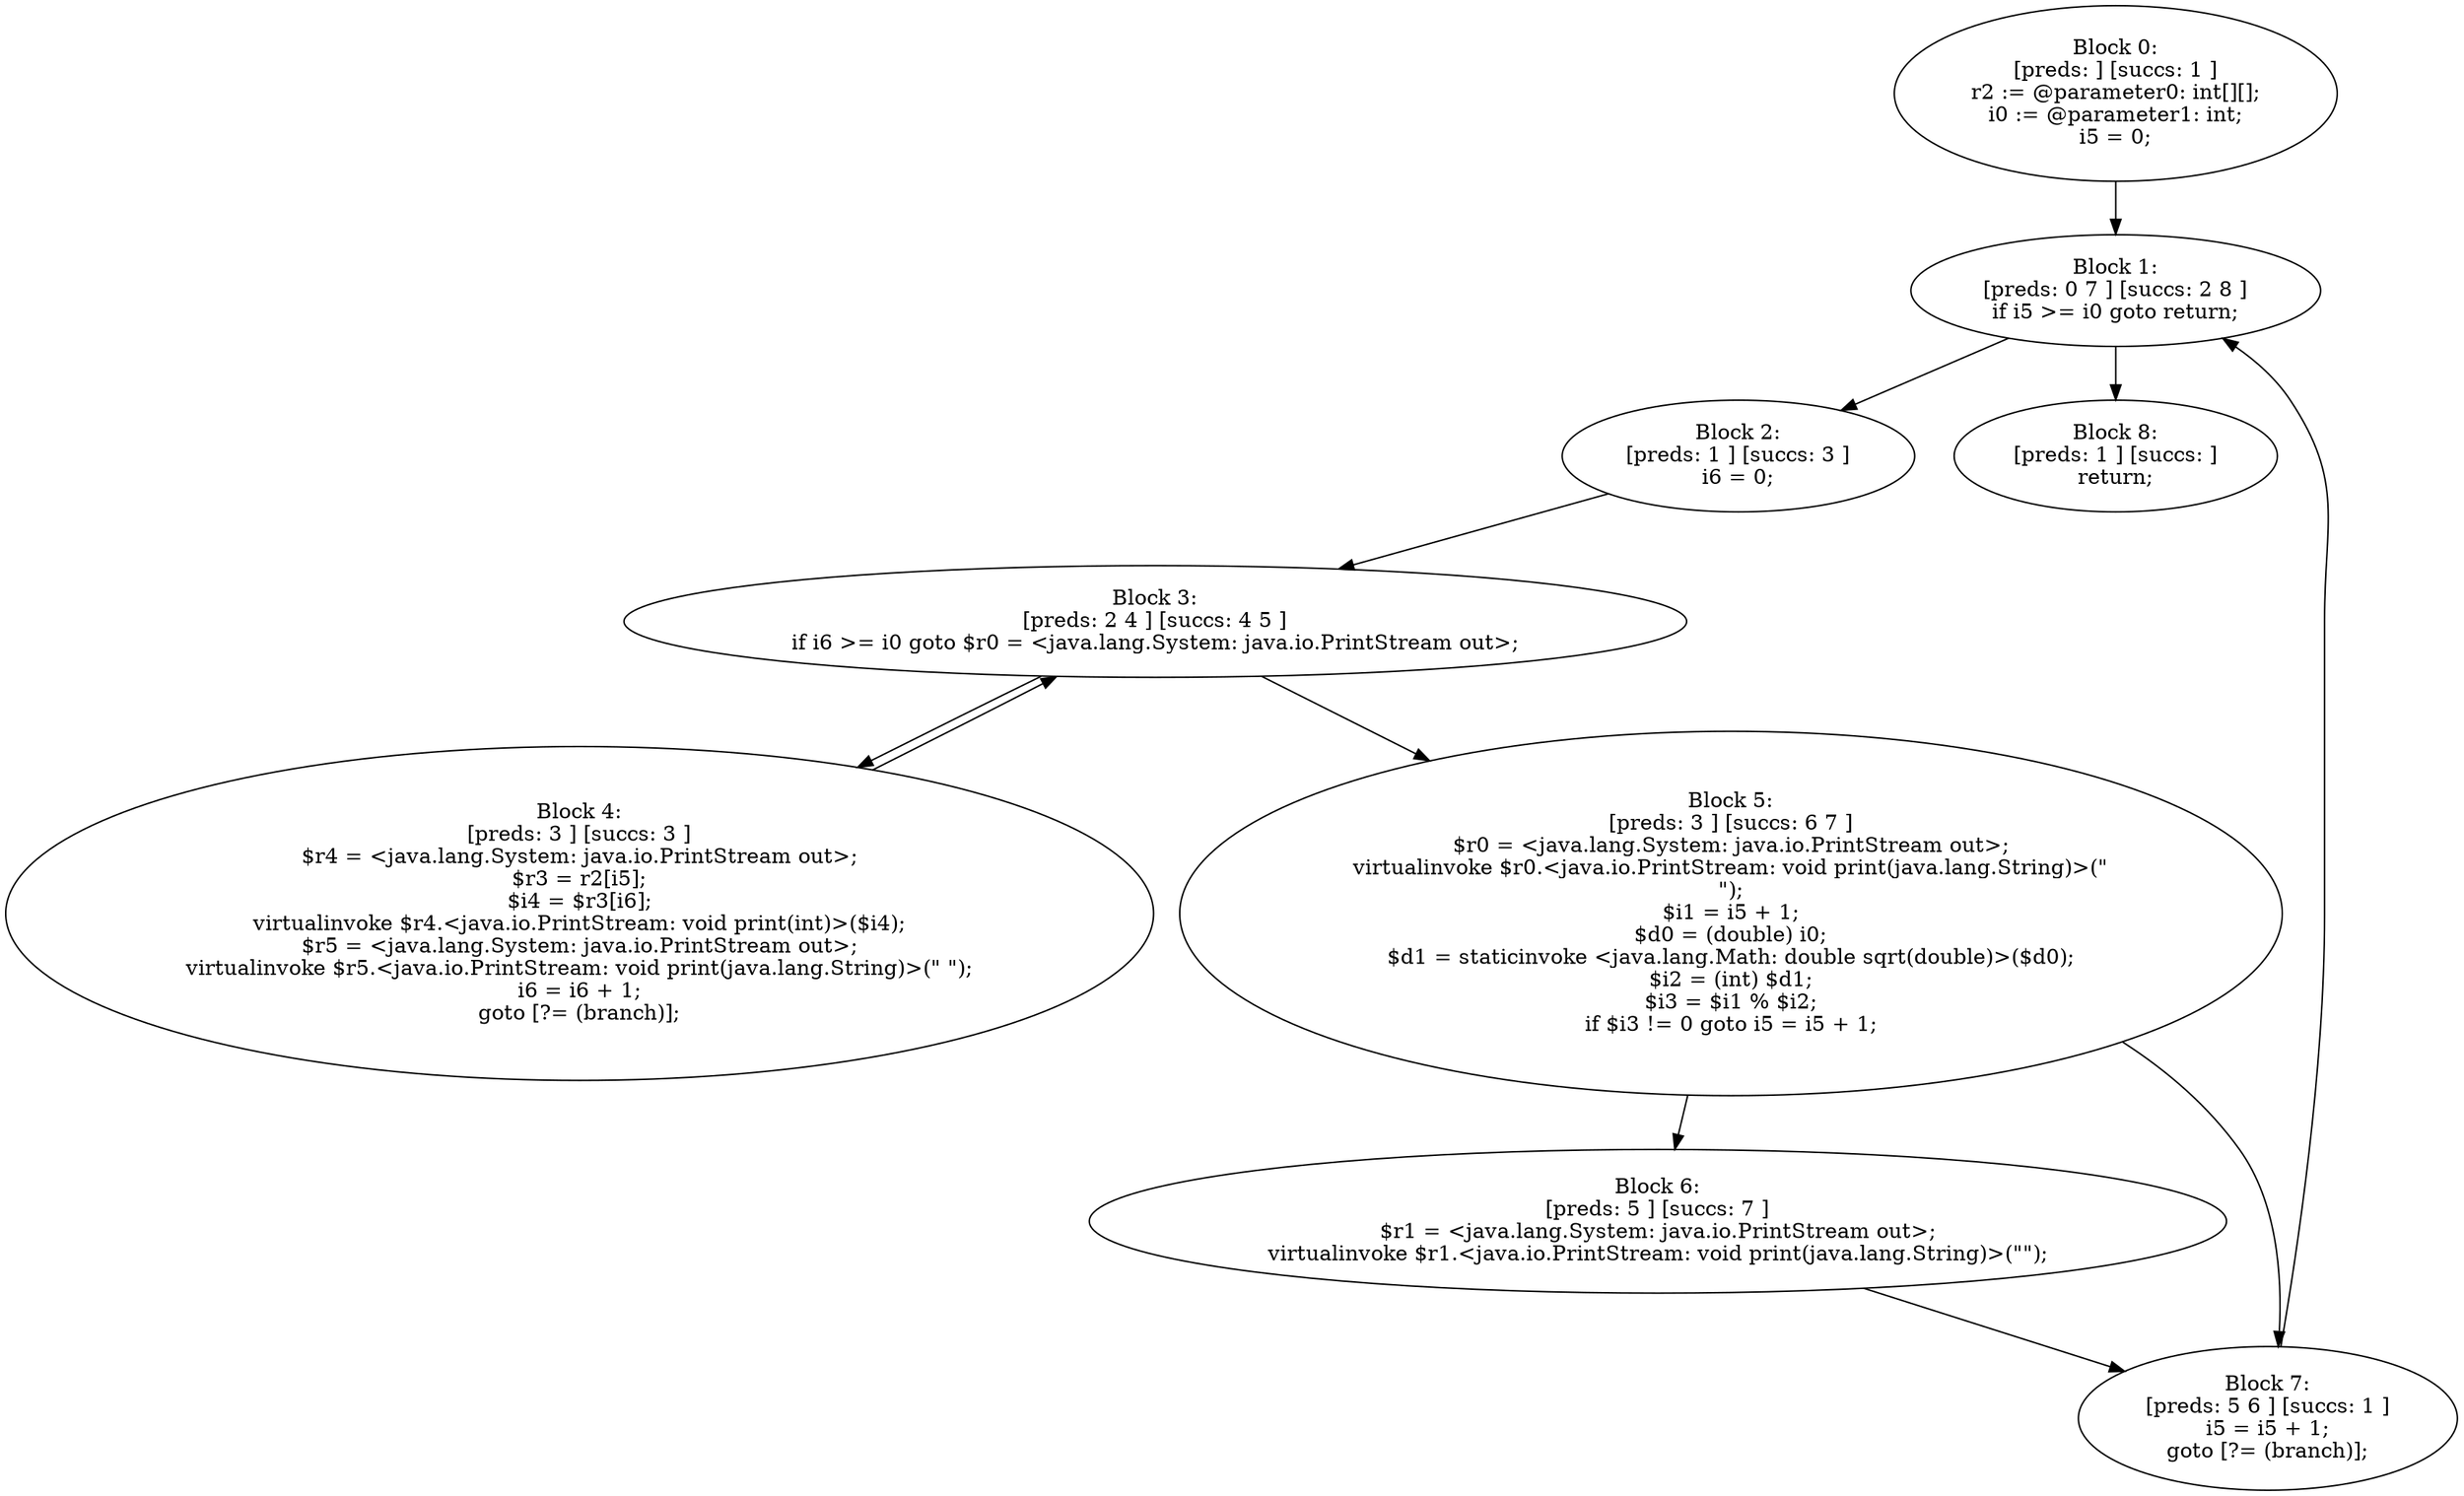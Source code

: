 digraph "unitGraph" {
    "Block 0:
[preds: ] [succs: 1 ]
r2 := @parameter0: int[][];
i0 := @parameter1: int;
i5 = 0;
"
    "Block 1:
[preds: 0 7 ] [succs: 2 8 ]
if i5 >= i0 goto return;
"
    "Block 2:
[preds: 1 ] [succs: 3 ]
i6 = 0;
"
    "Block 3:
[preds: 2 4 ] [succs: 4 5 ]
if i6 >= i0 goto $r0 = <java.lang.System: java.io.PrintStream out>;
"
    "Block 4:
[preds: 3 ] [succs: 3 ]
$r4 = <java.lang.System: java.io.PrintStream out>;
$r3 = r2[i5];
$i4 = $r3[i6];
virtualinvoke $r4.<java.io.PrintStream: void print(int)>($i4);
$r5 = <java.lang.System: java.io.PrintStream out>;
virtualinvoke $r5.<java.io.PrintStream: void print(java.lang.String)>(\" \");
i6 = i6 + 1;
goto [?= (branch)];
"
    "Block 5:
[preds: 3 ] [succs: 6 7 ]
$r0 = <java.lang.System: java.io.PrintStream out>;
virtualinvoke $r0.<java.io.PrintStream: void print(java.lang.String)>(\"\n\");
$i1 = i5 + 1;
$d0 = (double) i0;
$d1 = staticinvoke <java.lang.Math: double sqrt(double)>($d0);
$i2 = (int) $d1;
$i3 = $i1 % $i2;
if $i3 != 0 goto i5 = i5 + 1;
"
    "Block 6:
[preds: 5 ] [succs: 7 ]
$r1 = <java.lang.System: java.io.PrintStream out>;
virtualinvoke $r1.<java.io.PrintStream: void print(java.lang.String)>(\"\");
"
    "Block 7:
[preds: 5 6 ] [succs: 1 ]
i5 = i5 + 1;
goto [?= (branch)];
"
    "Block 8:
[preds: 1 ] [succs: ]
return;
"
    "Block 0:
[preds: ] [succs: 1 ]
r2 := @parameter0: int[][];
i0 := @parameter1: int;
i5 = 0;
"->"Block 1:
[preds: 0 7 ] [succs: 2 8 ]
if i5 >= i0 goto return;
";
    "Block 1:
[preds: 0 7 ] [succs: 2 8 ]
if i5 >= i0 goto return;
"->"Block 2:
[preds: 1 ] [succs: 3 ]
i6 = 0;
";
    "Block 1:
[preds: 0 7 ] [succs: 2 8 ]
if i5 >= i0 goto return;
"->"Block 8:
[preds: 1 ] [succs: ]
return;
";
    "Block 2:
[preds: 1 ] [succs: 3 ]
i6 = 0;
"->"Block 3:
[preds: 2 4 ] [succs: 4 5 ]
if i6 >= i0 goto $r0 = <java.lang.System: java.io.PrintStream out>;
";
    "Block 3:
[preds: 2 4 ] [succs: 4 5 ]
if i6 >= i0 goto $r0 = <java.lang.System: java.io.PrintStream out>;
"->"Block 4:
[preds: 3 ] [succs: 3 ]
$r4 = <java.lang.System: java.io.PrintStream out>;
$r3 = r2[i5];
$i4 = $r3[i6];
virtualinvoke $r4.<java.io.PrintStream: void print(int)>($i4);
$r5 = <java.lang.System: java.io.PrintStream out>;
virtualinvoke $r5.<java.io.PrintStream: void print(java.lang.String)>(\" \");
i6 = i6 + 1;
goto [?= (branch)];
";
    "Block 3:
[preds: 2 4 ] [succs: 4 5 ]
if i6 >= i0 goto $r0 = <java.lang.System: java.io.PrintStream out>;
"->"Block 5:
[preds: 3 ] [succs: 6 7 ]
$r0 = <java.lang.System: java.io.PrintStream out>;
virtualinvoke $r0.<java.io.PrintStream: void print(java.lang.String)>(\"\n\");
$i1 = i5 + 1;
$d0 = (double) i0;
$d1 = staticinvoke <java.lang.Math: double sqrt(double)>($d0);
$i2 = (int) $d1;
$i3 = $i1 % $i2;
if $i3 != 0 goto i5 = i5 + 1;
";
    "Block 4:
[preds: 3 ] [succs: 3 ]
$r4 = <java.lang.System: java.io.PrintStream out>;
$r3 = r2[i5];
$i4 = $r3[i6];
virtualinvoke $r4.<java.io.PrintStream: void print(int)>($i4);
$r5 = <java.lang.System: java.io.PrintStream out>;
virtualinvoke $r5.<java.io.PrintStream: void print(java.lang.String)>(\" \");
i6 = i6 + 1;
goto [?= (branch)];
"->"Block 3:
[preds: 2 4 ] [succs: 4 5 ]
if i6 >= i0 goto $r0 = <java.lang.System: java.io.PrintStream out>;
";
    "Block 5:
[preds: 3 ] [succs: 6 7 ]
$r0 = <java.lang.System: java.io.PrintStream out>;
virtualinvoke $r0.<java.io.PrintStream: void print(java.lang.String)>(\"\n\");
$i1 = i5 + 1;
$d0 = (double) i0;
$d1 = staticinvoke <java.lang.Math: double sqrt(double)>($d0);
$i2 = (int) $d1;
$i3 = $i1 % $i2;
if $i3 != 0 goto i5 = i5 + 1;
"->"Block 6:
[preds: 5 ] [succs: 7 ]
$r1 = <java.lang.System: java.io.PrintStream out>;
virtualinvoke $r1.<java.io.PrintStream: void print(java.lang.String)>(\"\");
";
    "Block 5:
[preds: 3 ] [succs: 6 7 ]
$r0 = <java.lang.System: java.io.PrintStream out>;
virtualinvoke $r0.<java.io.PrintStream: void print(java.lang.String)>(\"\n\");
$i1 = i5 + 1;
$d0 = (double) i0;
$d1 = staticinvoke <java.lang.Math: double sqrt(double)>($d0);
$i2 = (int) $d1;
$i3 = $i1 % $i2;
if $i3 != 0 goto i5 = i5 + 1;
"->"Block 7:
[preds: 5 6 ] [succs: 1 ]
i5 = i5 + 1;
goto [?= (branch)];
";
    "Block 6:
[preds: 5 ] [succs: 7 ]
$r1 = <java.lang.System: java.io.PrintStream out>;
virtualinvoke $r1.<java.io.PrintStream: void print(java.lang.String)>(\"\");
"->"Block 7:
[preds: 5 6 ] [succs: 1 ]
i5 = i5 + 1;
goto [?= (branch)];
";
    "Block 7:
[preds: 5 6 ] [succs: 1 ]
i5 = i5 + 1;
goto [?= (branch)];
"->"Block 1:
[preds: 0 7 ] [succs: 2 8 ]
if i5 >= i0 goto return;
";
}
